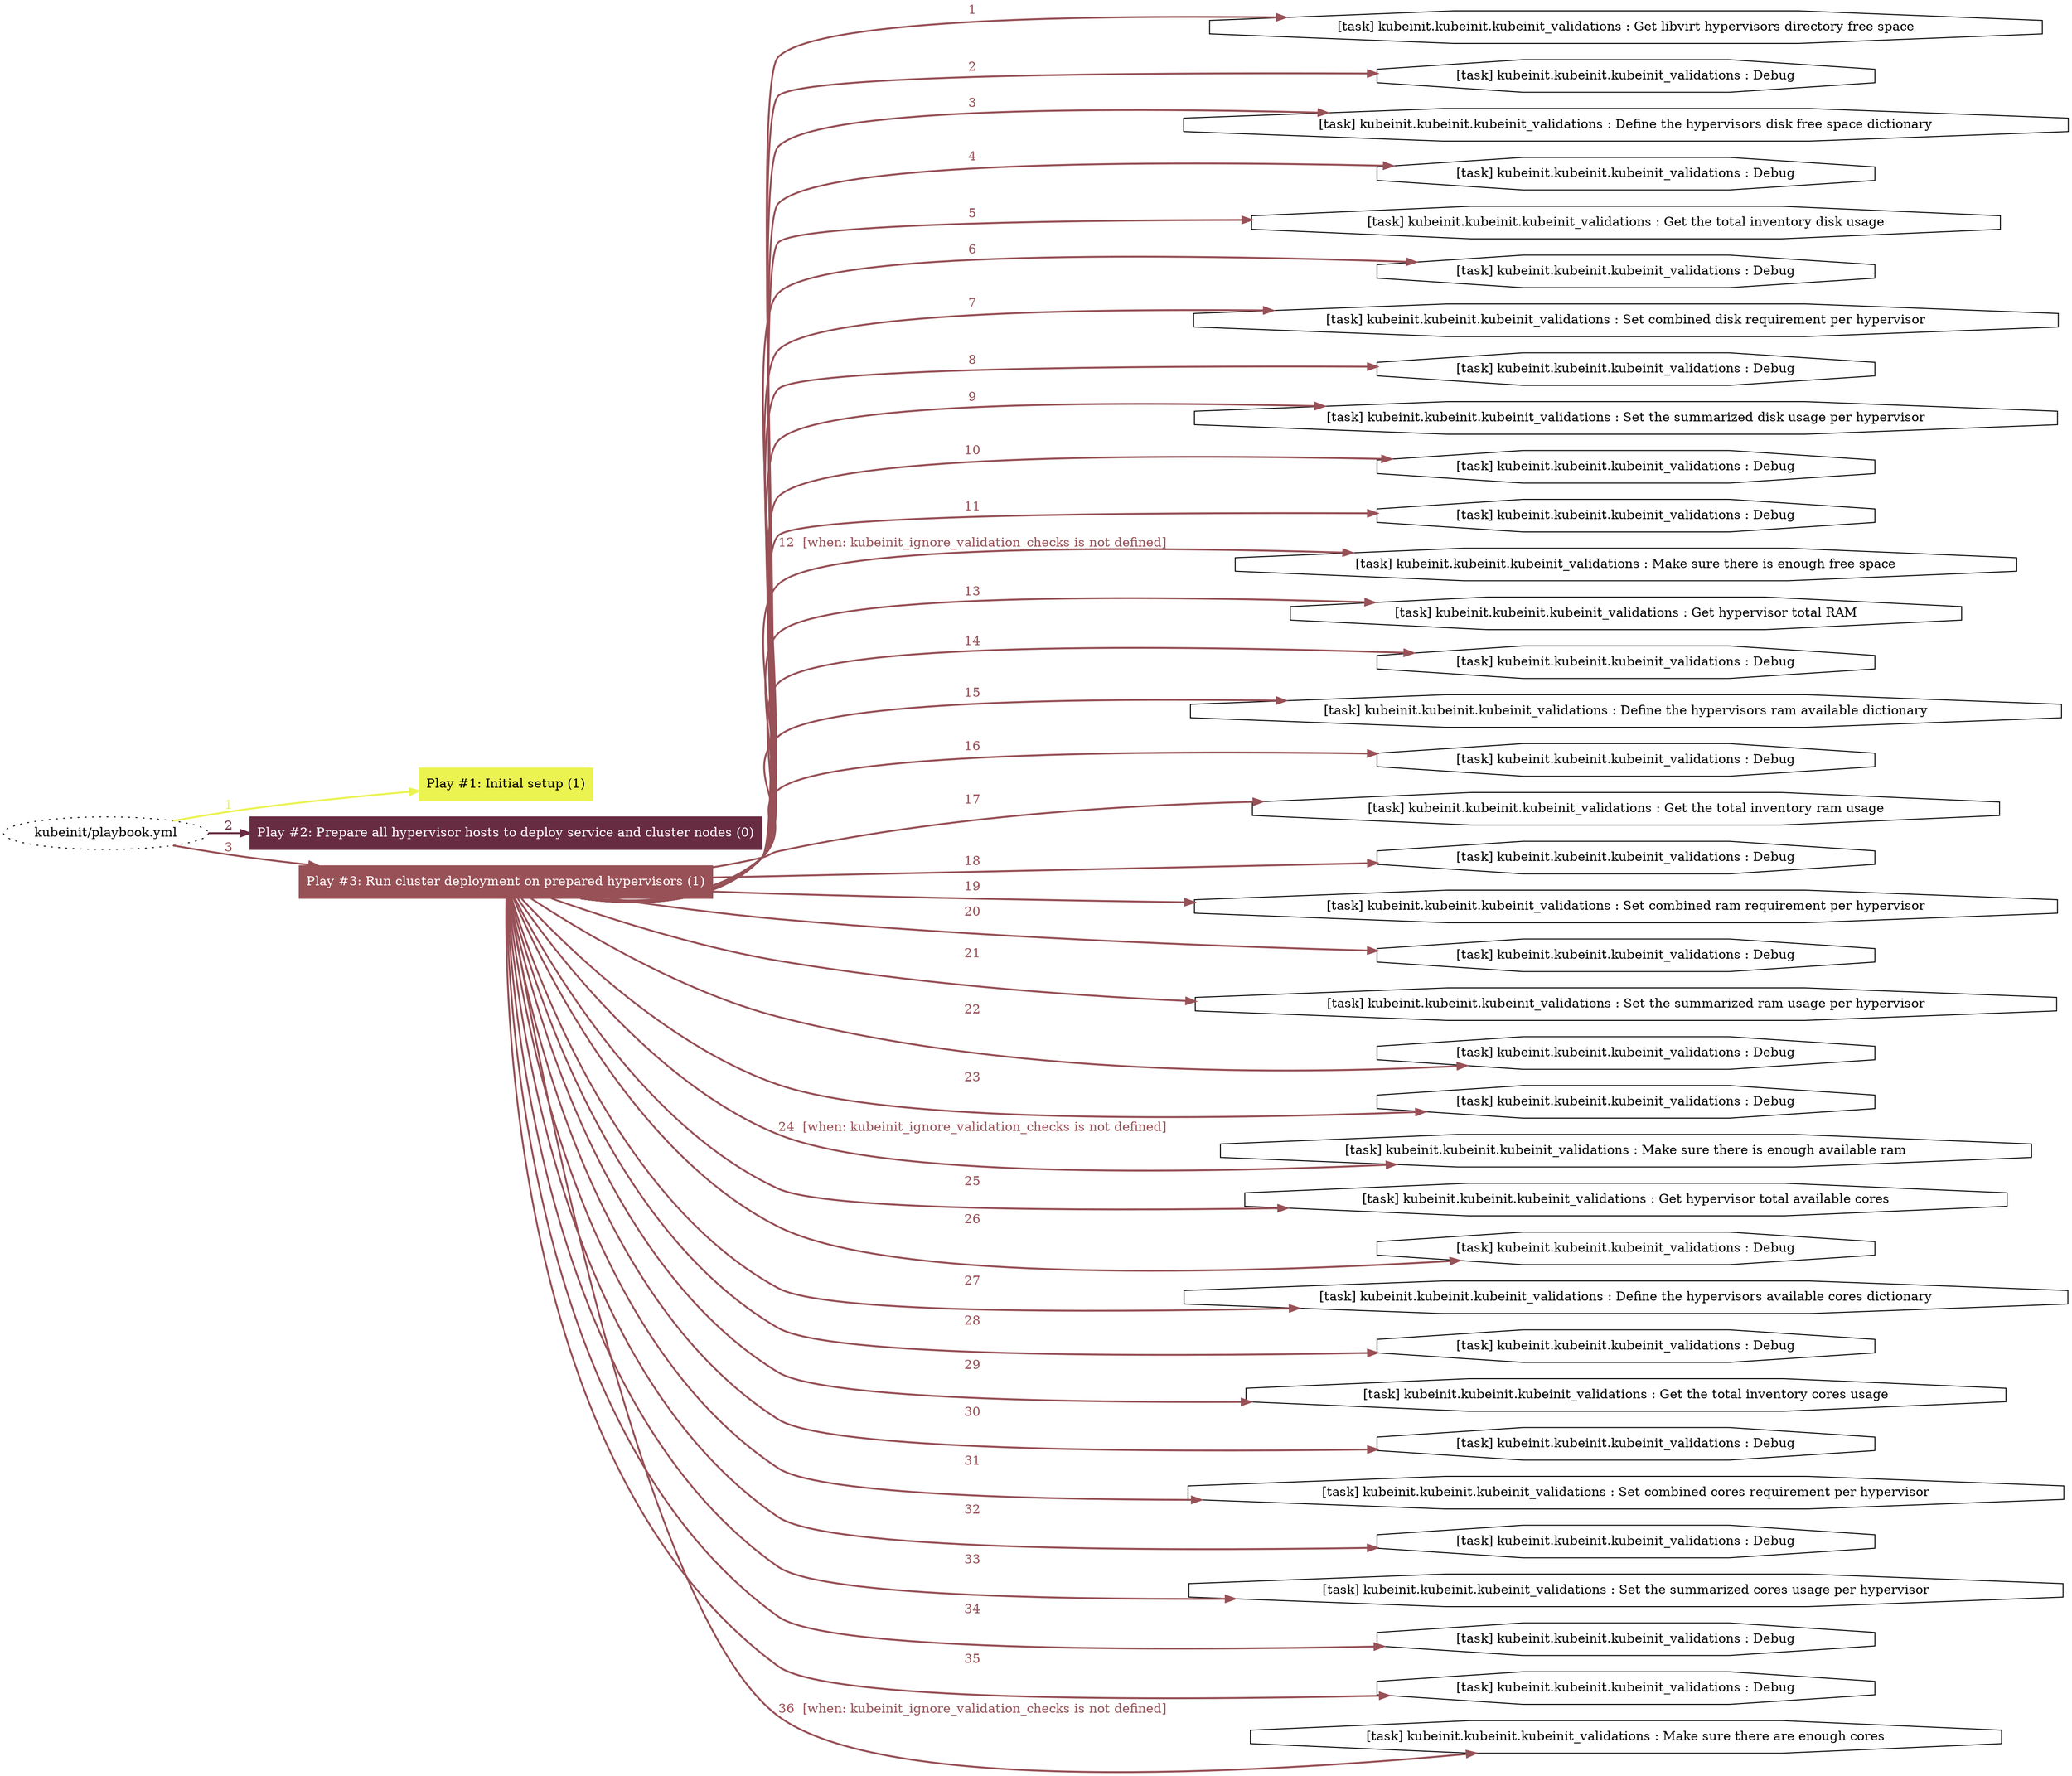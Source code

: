 digraph "kubeinit/playbook.yml "{
	graph [concentrate=true ordering=in rankdir=LR ratio=fill]
	edge [esep=5 sep=10]
	"kubeinit/playbook.yml" [id=root_node style=dotted]
	subgraph "Play #1: Initial setup (1) "{
		"Play #1: Initial setup (1)" [color="#ebf351" fontcolor="#000000" id="play_09a9be3b-06a4-41f2-b548-a5e83428602e" shape=box style=filled tooltip=localhost]
		"kubeinit/playbook.yml" -> "Play #1: Initial setup (1)" [label=1 color="#ebf351" fontcolor="#ebf351" id="edge_9c70f5ba-bd77-4b5e-905c-b51806ce668e" style=bold]
	}
	subgraph "Play #2: Prepare all hypervisor hosts to deploy service and cluster nodes (0) "{
		"Play #2: Prepare all hypervisor hosts to deploy service and cluster nodes (0)" [color="#682c42" fontcolor="#ffffff" id="play_f8fe3467-a250-4182-b9b2-ec442009bbff" shape=box style=filled tooltip=""]
		"kubeinit/playbook.yml" -> "Play #2: Prepare all hypervisor hosts to deploy service and cluster nodes (0)" [label=2 color="#682c42" fontcolor="#682c42" id="edge_c2e83c14-7fca-4ce2-8ca2-f26c1275af5d" style=bold]
	}
	subgraph "Play #3: Run cluster deployment on prepared hypervisors (1) "{
		"Play #3: Run cluster deployment on prepared hypervisors (1)" [color="#975157" fontcolor="#ffffff" id="play_a0281a19-c722-4850-9791-3e01eda05762" shape=box style=filled tooltip=localhost]
		"kubeinit/playbook.yml" -> "Play #3: Run cluster deployment on prepared hypervisors (1)" [label=3 color="#975157" fontcolor="#975157" id="edge_08c9c031-4649-4061-ab21-6aef2de73c13" style=bold]
		"task_e04a6114-dc9c-4ac4-82f8-fcb53c9f25af" [label="[task] kubeinit.kubeinit.kubeinit_validations : Get libvirt hypervisors directory free space" id="task_e04a6114-dc9c-4ac4-82f8-fcb53c9f25af" shape=octagon tooltip="[task] kubeinit.kubeinit.kubeinit_validations : Get libvirt hypervisors directory free space"]
		"Play #3: Run cluster deployment on prepared hypervisors (1)" -> "task_e04a6114-dc9c-4ac4-82f8-fcb53c9f25af" [label=1 color="#975157" fontcolor="#975157" id="edge_115b7464-b07d-4fdf-a98b-391c4331fe31" style=bold]
		"task_c1329356-4326-411b-a628-6888e46e5767" [label="[task] kubeinit.kubeinit.kubeinit_validations : Debug" id="task_c1329356-4326-411b-a628-6888e46e5767" shape=octagon tooltip="[task] kubeinit.kubeinit.kubeinit_validations : Debug"]
		"Play #3: Run cluster deployment on prepared hypervisors (1)" -> "task_c1329356-4326-411b-a628-6888e46e5767" [label=2 color="#975157" fontcolor="#975157" id="edge_51cbad9a-4d34-4747-baa6-6b69145753f5" style=bold]
		"task_f940c71b-abcb-4c0e-ba67-8ba6fd245510" [label="[task] kubeinit.kubeinit.kubeinit_validations : Define the hypervisors disk free space dictionary" id="task_f940c71b-abcb-4c0e-ba67-8ba6fd245510" shape=octagon tooltip="[task] kubeinit.kubeinit.kubeinit_validations : Define the hypervisors disk free space dictionary"]
		"Play #3: Run cluster deployment on prepared hypervisors (1)" -> "task_f940c71b-abcb-4c0e-ba67-8ba6fd245510" [label=3 color="#975157" fontcolor="#975157" id="edge_d7c144e9-7d14-4aec-ac20-f37198ab596e" style=bold]
		"task_2ed1ffcc-4987-4b9d-a77a-a54e0f75d7be" [label="[task] kubeinit.kubeinit.kubeinit_validations : Debug" id="task_2ed1ffcc-4987-4b9d-a77a-a54e0f75d7be" shape=octagon tooltip="[task] kubeinit.kubeinit.kubeinit_validations : Debug"]
		"Play #3: Run cluster deployment on prepared hypervisors (1)" -> "task_2ed1ffcc-4987-4b9d-a77a-a54e0f75d7be" [label=4 color="#975157" fontcolor="#975157" id="edge_dfd80f8f-aa1e-4641-b924-9fd012c016b2" style=bold]
		"task_d4344e1d-e72e-402a-ae20-6a55c9d4ee4a" [label="[task] kubeinit.kubeinit.kubeinit_validations : Get the total inventory disk usage" id="task_d4344e1d-e72e-402a-ae20-6a55c9d4ee4a" shape=octagon tooltip="[task] kubeinit.kubeinit.kubeinit_validations : Get the total inventory disk usage"]
		"Play #3: Run cluster deployment on prepared hypervisors (1)" -> "task_d4344e1d-e72e-402a-ae20-6a55c9d4ee4a" [label=5 color="#975157" fontcolor="#975157" id="edge_679ff547-633a-44e7-bbdc-5ab952477cbc" style=bold]
		"task_6ebdd49e-5e31-475b-a1cf-91bb4b23e7df" [label="[task] kubeinit.kubeinit.kubeinit_validations : Debug" id="task_6ebdd49e-5e31-475b-a1cf-91bb4b23e7df" shape=octagon tooltip="[task] kubeinit.kubeinit.kubeinit_validations : Debug"]
		"Play #3: Run cluster deployment on prepared hypervisors (1)" -> "task_6ebdd49e-5e31-475b-a1cf-91bb4b23e7df" [label=6 color="#975157" fontcolor="#975157" id="edge_18b8d97f-43d1-47dc-bb0c-5d25d9052e7c" style=bold]
		"task_0767c566-30b6-4932-9cab-c72c24d4fcaa" [label="[task] kubeinit.kubeinit.kubeinit_validations : Set combined disk requirement per hypervisor" id="task_0767c566-30b6-4932-9cab-c72c24d4fcaa" shape=octagon tooltip="[task] kubeinit.kubeinit.kubeinit_validations : Set combined disk requirement per hypervisor"]
		"Play #3: Run cluster deployment on prepared hypervisors (1)" -> "task_0767c566-30b6-4932-9cab-c72c24d4fcaa" [label=7 color="#975157" fontcolor="#975157" id="edge_e26a2fa9-54c1-4794-b8e6-2fe692d6596f" style=bold]
		"task_b00d848e-f035-4fbf-8619-18d8abb3bd5f" [label="[task] kubeinit.kubeinit.kubeinit_validations : Debug" id="task_b00d848e-f035-4fbf-8619-18d8abb3bd5f" shape=octagon tooltip="[task] kubeinit.kubeinit.kubeinit_validations : Debug"]
		"Play #3: Run cluster deployment on prepared hypervisors (1)" -> "task_b00d848e-f035-4fbf-8619-18d8abb3bd5f" [label=8 color="#975157" fontcolor="#975157" id="edge_fb0d59e9-3ad2-4d35-9c9d-51c1339f62d8" style=bold]
		"task_6cee5f4e-7dea-4910-be79-502256b9b780" [label="[task] kubeinit.kubeinit.kubeinit_validations : Set the summarized disk usage per hypervisor" id="task_6cee5f4e-7dea-4910-be79-502256b9b780" shape=octagon tooltip="[task] kubeinit.kubeinit.kubeinit_validations : Set the summarized disk usage per hypervisor"]
		"Play #3: Run cluster deployment on prepared hypervisors (1)" -> "task_6cee5f4e-7dea-4910-be79-502256b9b780" [label=9 color="#975157" fontcolor="#975157" id="edge_f316dcd6-c652-4506-8e47-1b3f88fa796e" style=bold]
		"task_8258cce8-23e0-4507-97db-133ea907361c" [label="[task] kubeinit.kubeinit.kubeinit_validations : Debug" id="task_8258cce8-23e0-4507-97db-133ea907361c" shape=octagon tooltip="[task] kubeinit.kubeinit.kubeinit_validations : Debug"]
		"Play #3: Run cluster deployment on prepared hypervisors (1)" -> "task_8258cce8-23e0-4507-97db-133ea907361c" [label=10 color="#975157" fontcolor="#975157" id="edge_826c02cb-da2c-4ea3-9dbb-052fa8e5fb39" style=bold]
		"task_2116dced-ff44-4ce7-8031-0e0e83c23376" [label="[task] kubeinit.kubeinit.kubeinit_validations : Debug" id="task_2116dced-ff44-4ce7-8031-0e0e83c23376" shape=octagon tooltip="[task] kubeinit.kubeinit.kubeinit_validations : Debug"]
		"Play #3: Run cluster deployment on prepared hypervisors (1)" -> "task_2116dced-ff44-4ce7-8031-0e0e83c23376" [label=11 color="#975157" fontcolor="#975157" id="edge_e6f72c25-204b-4b5e-9529-ac421e6fcad2" style=bold]
		"task_7974af48-9836-40b5-8997-00d080cf3909" [label="[task] kubeinit.kubeinit.kubeinit_validations : Make sure there is enough free space" id="task_7974af48-9836-40b5-8997-00d080cf3909" shape=octagon tooltip="[task] kubeinit.kubeinit.kubeinit_validations : Make sure there is enough free space"]
		"Play #3: Run cluster deployment on prepared hypervisors (1)" -> "task_7974af48-9836-40b5-8997-00d080cf3909" [label="12  [when: kubeinit_ignore_validation_checks is not defined]" color="#975157" fontcolor="#975157" id="edge_f235475a-6096-4bc7-900e-9041d31ece2b" style=bold]
		"task_d9891170-d3fb-4d4b-a4ba-c5496b38e1e6" [label="[task] kubeinit.kubeinit.kubeinit_validations : Get hypervisor total RAM" id="task_d9891170-d3fb-4d4b-a4ba-c5496b38e1e6" shape=octagon tooltip="[task] kubeinit.kubeinit.kubeinit_validations : Get hypervisor total RAM"]
		"Play #3: Run cluster deployment on prepared hypervisors (1)" -> "task_d9891170-d3fb-4d4b-a4ba-c5496b38e1e6" [label=13 color="#975157" fontcolor="#975157" id="edge_5dffa2f9-ebb7-4ac2-b464-a292f6d0fe3b" style=bold]
		"task_56490e51-dc0a-44bb-a5ec-6a99e5ec5e09" [label="[task] kubeinit.kubeinit.kubeinit_validations : Debug" id="task_56490e51-dc0a-44bb-a5ec-6a99e5ec5e09" shape=octagon tooltip="[task] kubeinit.kubeinit.kubeinit_validations : Debug"]
		"Play #3: Run cluster deployment on prepared hypervisors (1)" -> "task_56490e51-dc0a-44bb-a5ec-6a99e5ec5e09" [label=14 color="#975157" fontcolor="#975157" id="edge_6779f63a-97a6-40a6-8f4b-e519f18eb284" style=bold]
		"task_34b7d817-b663-4fae-8f0d-f887d1d5beff" [label="[task] kubeinit.kubeinit.kubeinit_validations : Define the hypervisors ram available dictionary" id="task_34b7d817-b663-4fae-8f0d-f887d1d5beff" shape=octagon tooltip="[task] kubeinit.kubeinit.kubeinit_validations : Define the hypervisors ram available dictionary"]
		"Play #3: Run cluster deployment on prepared hypervisors (1)" -> "task_34b7d817-b663-4fae-8f0d-f887d1d5beff" [label=15 color="#975157" fontcolor="#975157" id="edge_def48a01-bdf4-4d1d-8797-bc981d040013" style=bold]
		"task_87f60638-57e1-4c6a-88bc-a5faf362858f" [label="[task] kubeinit.kubeinit.kubeinit_validations : Debug" id="task_87f60638-57e1-4c6a-88bc-a5faf362858f" shape=octagon tooltip="[task] kubeinit.kubeinit.kubeinit_validations : Debug"]
		"Play #3: Run cluster deployment on prepared hypervisors (1)" -> "task_87f60638-57e1-4c6a-88bc-a5faf362858f" [label=16 color="#975157" fontcolor="#975157" id="edge_288b283b-fcb0-446e-a432-e5d69c43a9d2" style=bold]
		"task_78ca85c4-4f31-4231-9bba-bbb24e8b2afe" [label="[task] kubeinit.kubeinit.kubeinit_validations : Get the total inventory ram usage" id="task_78ca85c4-4f31-4231-9bba-bbb24e8b2afe" shape=octagon tooltip="[task] kubeinit.kubeinit.kubeinit_validations : Get the total inventory ram usage"]
		"Play #3: Run cluster deployment on prepared hypervisors (1)" -> "task_78ca85c4-4f31-4231-9bba-bbb24e8b2afe" [label=17 color="#975157" fontcolor="#975157" id="edge_f9a2165d-6607-4bcd-80fc-de821918289d" style=bold]
		"task_c0b32661-4afc-4b3a-a9f1-7649aff083ef" [label="[task] kubeinit.kubeinit.kubeinit_validations : Debug" id="task_c0b32661-4afc-4b3a-a9f1-7649aff083ef" shape=octagon tooltip="[task] kubeinit.kubeinit.kubeinit_validations : Debug"]
		"Play #3: Run cluster deployment on prepared hypervisors (1)" -> "task_c0b32661-4afc-4b3a-a9f1-7649aff083ef" [label=18 color="#975157" fontcolor="#975157" id="edge_9c831b61-3d4b-4a34-9875-9c09e14a49e4" style=bold]
		"task_a816af01-cc32-4d9e-877e-3feeb122e549" [label="[task] kubeinit.kubeinit.kubeinit_validations : Set combined ram requirement per hypervisor" id="task_a816af01-cc32-4d9e-877e-3feeb122e549" shape=octagon tooltip="[task] kubeinit.kubeinit.kubeinit_validations : Set combined ram requirement per hypervisor"]
		"Play #3: Run cluster deployment on prepared hypervisors (1)" -> "task_a816af01-cc32-4d9e-877e-3feeb122e549" [label=19 color="#975157" fontcolor="#975157" id="edge_771ec965-6458-407c-93ff-db7151806ebc" style=bold]
		"task_2c51d3c8-24ae-4008-a59d-0a7becea5580" [label="[task] kubeinit.kubeinit.kubeinit_validations : Debug" id="task_2c51d3c8-24ae-4008-a59d-0a7becea5580" shape=octagon tooltip="[task] kubeinit.kubeinit.kubeinit_validations : Debug"]
		"Play #3: Run cluster deployment on prepared hypervisors (1)" -> "task_2c51d3c8-24ae-4008-a59d-0a7becea5580" [label=20 color="#975157" fontcolor="#975157" id="edge_6e48d965-7872-41ad-a4a7-06cca01ec18c" style=bold]
		"task_1ec575e2-e81b-4f88-a54e-b3508b1d374e" [label="[task] kubeinit.kubeinit.kubeinit_validations : Set the summarized ram usage per hypervisor" id="task_1ec575e2-e81b-4f88-a54e-b3508b1d374e" shape=octagon tooltip="[task] kubeinit.kubeinit.kubeinit_validations : Set the summarized ram usage per hypervisor"]
		"Play #3: Run cluster deployment on prepared hypervisors (1)" -> "task_1ec575e2-e81b-4f88-a54e-b3508b1d374e" [label=21 color="#975157" fontcolor="#975157" id="edge_a82926ce-9096-4016-843f-be0bfc6d8bb6" style=bold]
		"task_e2713bac-de08-4a6a-bc9a-25c4febca0c6" [label="[task] kubeinit.kubeinit.kubeinit_validations : Debug" id="task_e2713bac-de08-4a6a-bc9a-25c4febca0c6" shape=octagon tooltip="[task] kubeinit.kubeinit.kubeinit_validations : Debug"]
		"Play #3: Run cluster deployment on prepared hypervisors (1)" -> "task_e2713bac-de08-4a6a-bc9a-25c4febca0c6" [label=22 color="#975157" fontcolor="#975157" id="edge_ab8c3dd0-3bd1-42b9-9715-088a9bf264d9" style=bold]
		"task_06560f3e-f623-48e8-8b3e-e4731b8cad2f" [label="[task] kubeinit.kubeinit.kubeinit_validations : Debug" id="task_06560f3e-f623-48e8-8b3e-e4731b8cad2f" shape=octagon tooltip="[task] kubeinit.kubeinit.kubeinit_validations : Debug"]
		"Play #3: Run cluster deployment on prepared hypervisors (1)" -> "task_06560f3e-f623-48e8-8b3e-e4731b8cad2f" [label=23 color="#975157" fontcolor="#975157" id="edge_84bd6987-e758-426f-8991-9d07e671f370" style=bold]
		"task_402ddc26-a608-46ae-b1c5-2dd7f1f2f606" [label="[task] kubeinit.kubeinit.kubeinit_validations : Make sure there is enough available ram" id="task_402ddc26-a608-46ae-b1c5-2dd7f1f2f606" shape=octagon tooltip="[task] kubeinit.kubeinit.kubeinit_validations : Make sure there is enough available ram"]
		"Play #3: Run cluster deployment on prepared hypervisors (1)" -> "task_402ddc26-a608-46ae-b1c5-2dd7f1f2f606" [label="24  [when: kubeinit_ignore_validation_checks is not defined]" color="#975157" fontcolor="#975157" id="edge_fb6aad60-766d-4b6e-aa68-31b5ddc5f0d7" style=bold]
		"task_54188763-7053-48b8-af5c-841b3955e64e" [label="[task] kubeinit.kubeinit.kubeinit_validations : Get hypervisor total available cores" id="task_54188763-7053-48b8-af5c-841b3955e64e" shape=octagon tooltip="[task] kubeinit.kubeinit.kubeinit_validations : Get hypervisor total available cores"]
		"Play #3: Run cluster deployment on prepared hypervisors (1)" -> "task_54188763-7053-48b8-af5c-841b3955e64e" [label=25 color="#975157" fontcolor="#975157" id="edge_fa90e7ae-2802-49a2-b1aa-c5b0c52c637a" style=bold]
		"task_042ca35c-35a9-4eb9-8fdd-f814de8e7e20" [label="[task] kubeinit.kubeinit.kubeinit_validations : Debug" id="task_042ca35c-35a9-4eb9-8fdd-f814de8e7e20" shape=octagon tooltip="[task] kubeinit.kubeinit.kubeinit_validations : Debug"]
		"Play #3: Run cluster deployment on prepared hypervisors (1)" -> "task_042ca35c-35a9-4eb9-8fdd-f814de8e7e20" [label=26 color="#975157" fontcolor="#975157" id="edge_4c5e1d5b-f438-469d-9605-eb6dd583f960" style=bold]
		"task_ac70edb0-ced2-457b-bfc5-6af5bb4811f2" [label="[task] kubeinit.kubeinit.kubeinit_validations : Define the hypervisors available cores dictionary" id="task_ac70edb0-ced2-457b-bfc5-6af5bb4811f2" shape=octagon tooltip="[task] kubeinit.kubeinit.kubeinit_validations : Define the hypervisors available cores dictionary"]
		"Play #3: Run cluster deployment on prepared hypervisors (1)" -> "task_ac70edb0-ced2-457b-bfc5-6af5bb4811f2" [label=27 color="#975157" fontcolor="#975157" id="edge_c0a17a46-55e4-4afa-9b22-eaa4f03afb99" style=bold]
		"task_7ca53be2-30dc-411d-b2b2-2983987a7c38" [label="[task] kubeinit.kubeinit.kubeinit_validations : Debug" id="task_7ca53be2-30dc-411d-b2b2-2983987a7c38" shape=octagon tooltip="[task] kubeinit.kubeinit.kubeinit_validations : Debug"]
		"Play #3: Run cluster deployment on prepared hypervisors (1)" -> "task_7ca53be2-30dc-411d-b2b2-2983987a7c38" [label=28 color="#975157" fontcolor="#975157" id="edge_f28e7c4a-9d98-4e26-9e56-78f5af94a3dc" style=bold]
		"task_871505a9-ed2a-4861-ab86-19ac7bf0fa07" [label="[task] kubeinit.kubeinit.kubeinit_validations : Get the total inventory cores usage" id="task_871505a9-ed2a-4861-ab86-19ac7bf0fa07" shape=octagon tooltip="[task] kubeinit.kubeinit.kubeinit_validations : Get the total inventory cores usage"]
		"Play #3: Run cluster deployment on prepared hypervisors (1)" -> "task_871505a9-ed2a-4861-ab86-19ac7bf0fa07" [label=29 color="#975157" fontcolor="#975157" id="edge_c5bea48e-c321-4f93-8fda-a0488f07de44" style=bold]
		"task_82ceb85a-f2ec-4100-98fb-f09427ccd63d" [label="[task] kubeinit.kubeinit.kubeinit_validations : Debug" id="task_82ceb85a-f2ec-4100-98fb-f09427ccd63d" shape=octagon tooltip="[task] kubeinit.kubeinit.kubeinit_validations : Debug"]
		"Play #3: Run cluster deployment on prepared hypervisors (1)" -> "task_82ceb85a-f2ec-4100-98fb-f09427ccd63d" [label=30 color="#975157" fontcolor="#975157" id="edge_149f58be-4350-4e82-9da7-b21da2ef1496" style=bold]
		"task_0f61b76a-e7dc-43b5-999c-c37991777c21" [label="[task] kubeinit.kubeinit.kubeinit_validations : Set combined cores requirement per hypervisor" id="task_0f61b76a-e7dc-43b5-999c-c37991777c21" shape=octagon tooltip="[task] kubeinit.kubeinit.kubeinit_validations : Set combined cores requirement per hypervisor"]
		"Play #3: Run cluster deployment on prepared hypervisors (1)" -> "task_0f61b76a-e7dc-43b5-999c-c37991777c21" [label=31 color="#975157" fontcolor="#975157" id="edge_20f6cdd7-120a-4860-b865-8f039103a174" style=bold]
		"task_300bc94a-abcd-40bf-af40-2ca977d11b9d" [label="[task] kubeinit.kubeinit.kubeinit_validations : Debug" id="task_300bc94a-abcd-40bf-af40-2ca977d11b9d" shape=octagon tooltip="[task] kubeinit.kubeinit.kubeinit_validations : Debug"]
		"Play #3: Run cluster deployment on prepared hypervisors (1)" -> "task_300bc94a-abcd-40bf-af40-2ca977d11b9d" [label=32 color="#975157" fontcolor="#975157" id="edge_6ed2a4de-9d1d-4169-88de-1cfb3b14cb80" style=bold]
		"task_e1c80f17-90c2-47bd-9da0-fba3acbe2159" [label="[task] kubeinit.kubeinit.kubeinit_validations : Set the summarized cores usage per hypervisor" id="task_e1c80f17-90c2-47bd-9da0-fba3acbe2159" shape=octagon tooltip="[task] kubeinit.kubeinit.kubeinit_validations : Set the summarized cores usage per hypervisor"]
		"Play #3: Run cluster deployment on prepared hypervisors (1)" -> "task_e1c80f17-90c2-47bd-9da0-fba3acbe2159" [label=33 color="#975157" fontcolor="#975157" id="edge_f6f7629b-ba29-42b5-9e36-dc37c2c0e5f2" style=bold]
		"task_b73b412e-aebc-4e49-afed-fe0ad4a1bd59" [label="[task] kubeinit.kubeinit.kubeinit_validations : Debug" id="task_b73b412e-aebc-4e49-afed-fe0ad4a1bd59" shape=octagon tooltip="[task] kubeinit.kubeinit.kubeinit_validations : Debug"]
		"Play #3: Run cluster deployment on prepared hypervisors (1)" -> "task_b73b412e-aebc-4e49-afed-fe0ad4a1bd59" [label=34 color="#975157" fontcolor="#975157" id="edge_9b6b6e57-cc68-437a-a1b4-bfd50b0e54b6" style=bold]
		"task_66bd7b66-b747-4d68-ac65-653ffce945dd" [label="[task] kubeinit.kubeinit.kubeinit_validations : Debug" id="task_66bd7b66-b747-4d68-ac65-653ffce945dd" shape=octagon tooltip="[task] kubeinit.kubeinit.kubeinit_validations : Debug"]
		"Play #3: Run cluster deployment on prepared hypervisors (1)" -> "task_66bd7b66-b747-4d68-ac65-653ffce945dd" [label=35 color="#975157" fontcolor="#975157" id="edge_3df092c0-f5d9-4576-ad9e-22381f0e18b2" style=bold]
		"task_f8c9ff2f-5b65-4360-bb4c-d9f4104d45e1" [label="[task] kubeinit.kubeinit.kubeinit_validations : Make sure there are enough cores" id="task_f8c9ff2f-5b65-4360-bb4c-d9f4104d45e1" shape=octagon tooltip="[task] kubeinit.kubeinit.kubeinit_validations : Make sure there are enough cores"]
		"Play #3: Run cluster deployment on prepared hypervisors (1)" -> "task_f8c9ff2f-5b65-4360-bb4c-d9f4104d45e1" [label="36  [when: kubeinit_ignore_validation_checks is not defined]" color="#975157" fontcolor="#975157" id="edge_4eddee8d-61a7-48ca-b64d-37050c5da403" style=bold]
	}
}
